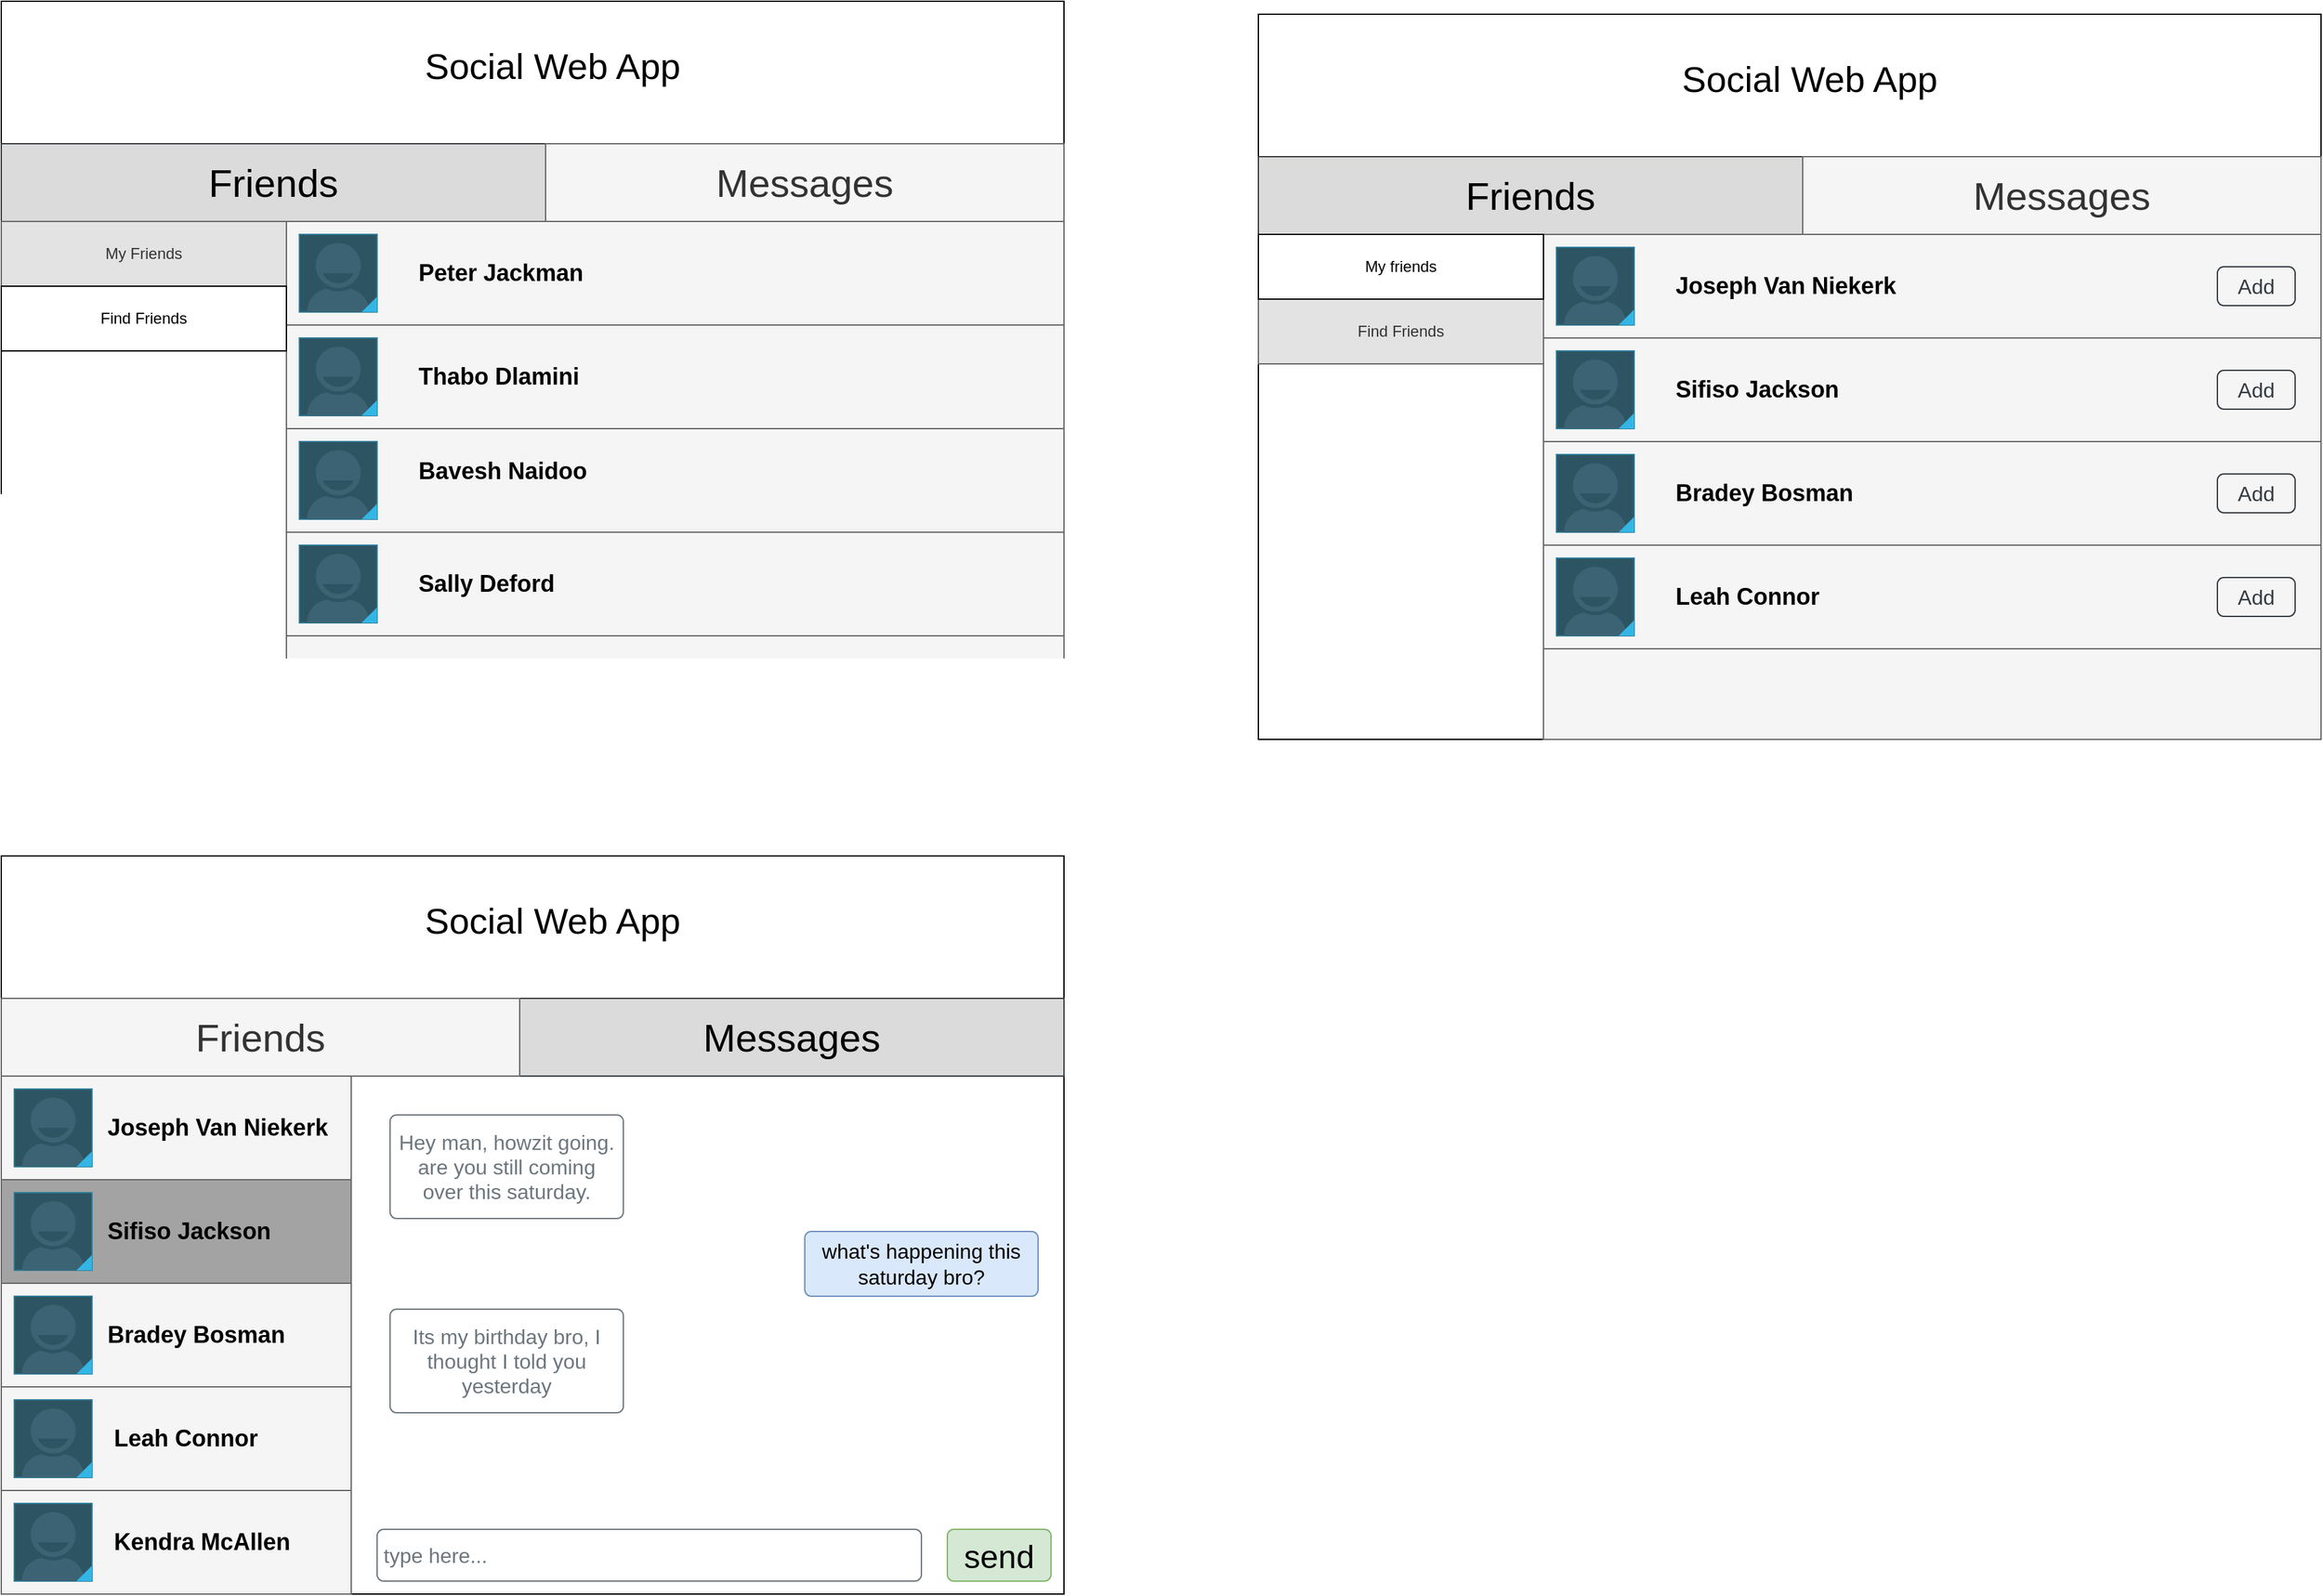 <mxfile version="13.9.9" type="device"><diagram id="fgAXgXyOfDUT4Os04K8f" name="Page-1"><mxGraphModel dx="2715" dy="1590" grid="1" gridSize="10" guides="1" tooltips="1" connect="1" arrows="1" fold="1" page="1" pageScale="1" pageWidth="827" pageHeight="1169" math="0" shadow="0"><root><mxCell id="0"/><mxCell id="1" parent="0"/><mxCell id="bKi56a2Kkz1NWLnt8a-1-1" value="" style="rounded=0;whiteSpace=wrap;html=1;" vertex="1" parent="1"><mxGeometry y="50" width="820" height="560" as="geometry"/></mxCell><mxCell id="bKi56a2Kkz1NWLnt8a-1-2" value="&lt;font style=&quot;font-size: 28px&quot;&gt;Social Web App&lt;/font&gt;" style="text;html=1;align=center;verticalAlign=middle;resizable=0;points=[];autosize=1;" vertex="1" parent="1"><mxGeometry x="320" y="90" width="210" height="20" as="geometry"/></mxCell><mxCell id="bKi56a2Kkz1NWLnt8a-1-5" value="&lt;font style=&quot;font-size: 30px&quot;&gt;Friends&lt;/font&gt;" style="rounded=0;whiteSpace=wrap;html=1;strokeColor=#36393d;fillColor=#DBDBDB;" vertex="1" parent="1"><mxGeometry y="160" width="420" height="60" as="geometry"/></mxCell><mxCell id="bKi56a2Kkz1NWLnt8a-1-7" value="&lt;font style=&quot;font-size: 30px&quot;&gt;Messages&lt;/font&gt;" style="rounded=0;whiteSpace=wrap;html=1;fillColor=#f5f5f5;strokeColor=#666666;fontColor=#333333;" vertex="1" parent="1"><mxGeometry x="420" y="160" width="400" height="60" as="geometry"/></mxCell><mxCell id="bKi56a2Kkz1NWLnt8a-1-9" value="" style="rounded=0;whiteSpace=wrap;html=1;fillColor=#f5f5f5;strokeColor=#666666;fontColor=#333333;" vertex="1" parent="1"><mxGeometry x="220" y="220" width="600" height="390" as="geometry"/></mxCell><mxCell id="bKi56a2Kkz1NWLnt8a-1-10" value="&lt;blockquote style=&quot;margin: 0px 0px 0px 40px ; border: none ; padding: 0px&quot;&gt;&lt;br&gt;&lt;/blockquote&gt;" style="rounded=0;whiteSpace=wrap;html=1;fillColor=#f5f5f5;strokeColor=#666666;fontColor=#333333;align=center;" vertex="1" parent="1"><mxGeometry x="220" y="220" width="600" height="80" as="geometry"/></mxCell><mxCell id="bKi56a2Kkz1NWLnt8a-1-11" value="" style="rounded=0;whiteSpace=wrap;html=1;fillColor=#f5f5f5;strokeColor=#666666;fontColor=#333333;" vertex="1" parent="1"><mxGeometry x="220" y="300" width="600" height="80" as="geometry"/></mxCell><mxCell id="bKi56a2Kkz1NWLnt8a-1-12" value="" style="rounded=0;whiteSpace=wrap;html=1;fillColor=#f5f5f5;strokeColor=#666666;fontColor=#333333;" vertex="1" parent="1"><mxGeometry x="220" y="380" width="600" height="80" as="geometry"/></mxCell><mxCell id="bKi56a2Kkz1NWLnt8a-1-13" value="" style="rounded=0;whiteSpace=wrap;html=1;fillColor=#f5f5f5;strokeColor=#666666;fontColor=#333333;" vertex="1" parent="1"><mxGeometry x="220" y="460" width="600" height="80" as="geometry"/></mxCell><mxCell id="bKi56a2Kkz1NWLnt8a-1-14" value="My Friends" style="rounded=0;whiteSpace=wrap;html=1;strokeColor=#666666;fontColor=#333333;fillColor=#E3E3E3;" vertex="1" parent="1"><mxGeometry y="220" width="220" height="50" as="geometry"/></mxCell><mxCell id="bKi56a2Kkz1NWLnt8a-1-15" value="" style="verticalLabelPosition=bottom;verticalAlign=top;html=1;shadow=0;dashed=0;strokeWidth=1;shape=mxgraph.android.contact_badge_focused;fillColor=#DBDBDB;" vertex="1" parent="1"><mxGeometry x="230" y="230" width="60" height="60" as="geometry"/></mxCell><mxCell id="bKi56a2Kkz1NWLnt8a-1-16" value="" style="verticalLabelPosition=bottom;verticalAlign=top;html=1;shadow=0;dashed=0;strokeWidth=1;shape=mxgraph.android.contact_badge_focused;fillColor=#DBDBDB;" vertex="1" parent="1"><mxGeometry x="230" y="310" width="60" height="60" as="geometry"/></mxCell><mxCell id="bKi56a2Kkz1NWLnt8a-1-17" value="" style="verticalLabelPosition=bottom;verticalAlign=top;html=1;shadow=0;dashed=0;strokeWidth=1;shape=mxgraph.android.contact_badge_focused;fillColor=#DBDBDB;" vertex="1" parent="1"><mxGeometry x="230" y="390" width="60" height="60" as="geometry"/></mxCell><mxCell id="bKi56a2Kkz1NWLnt8a-1-18" value="" style="verticalLabelPosition=bottom;verticalAlign=top;html=1;shadow=0;dashed=0;strokeWidth=1;shape=mxgraph.android.contact_badge_focused;fillColor=#DBDBDB;" vertex="1" parent="1"><mxGeometry x="230" y="470" width="60" height="60" as="geometry"/></mxCell><mxCell id="bKi56a2Kkz1NWLnt8a-1-20" value="Find Friends" style="rounded=0;whiteSpace=wrap;html=1;" vertex="1" parent="1"><mxGeometry y="270" width="220" height="50" as="geometry"/></mxCell><mxCell id="bKi56a2Kkz1NWLnt8a-1-21" value="&lt;div&gt;&lt;span&gt;&lt;b&gt;&lt;font style=&quot;font-size: 18px&quot;&gt;Peter Jackman&lt;/font&gt;&lt;/b&gt;&lt;/span&gt;&lt;/div&gt;" style="text;html=1;align=left;verticalAlign=middle;resizable=0;points=[];autosize=1;" vertex="1" parent="1"><mxGeometry x="320" y="250" width="140" height="20" as="geometry"/></mxCell><mxCell id="bKi56a2Kkz1NWLnt8a-1-22" value="&lt;div&gt;&lt;span style=&quot;font-size: 18px&quot;&gt;&lt;b&gt;Thabo Dlamini&lt;/b&gt;&lt;/span&gt;&lt;/div&gt;" style="text;html=1;align=left;verticalAlign=middle;resizable=0;points=[];autosize=1;" vertex="1" parent="1"><mxGeometry x="320" y="330" width="140" height="20" as="geometry"/></mxCell><mxCell id="bKi56a2Kkz1NWLnt8a-1-23" value="&lt;div&gt;&lt;span style=&quot;font-size: 18px&quot;&gt;&lt;b&gt;Bavesh Naidoo&lt;/b&gt;&lt;/span&gt;&lt;/div&gt;&lt;div&gt;&lt;br&gt;&lt;/div&gt;" style="text;html=1;align=left;verticalAlign=middle;resizable=0;points=[];autosize=1;" vertex="1" parent="1"><mxGeometry x="320" y="400" width="150" height="40" as="geometry"/></mxCell><mxCell id="bKi56a2Kkz1NWLnt8a-1-24" value="&lt;div&gt;&lt;span style=&quot;font-size: 18px&quot;&gt;&lt;b&gt;Sally Deford&lt;/b&gt;&lt;/span&gt;&lt;/div&gt;" style="text;html=1;align=left;verticalAlign=middle;resizable=0;points=[];autosize=1;" vertex="1" parent="1"><mxGeometry x="320" y="490" width="120" height="20" as="geometry"/></mxCell><mxCell id="bKi56a2Kkz1NWLnt8a-1-45" value="" style="rounded=0;whiteSpace=wrap;html=1;" vertex="1" parent="1"><mxGeometry x="970" y="60" width="820" height="560" as="geometry"/></mxCell><mxCell id="bKi56a2Kkz1NWLnt8a-1-46" value="&lt;font style=&quot;font-size: 28px&quot;&gt;Social Web App&lt;/font&gt;" style="text;html=1;align=center;verticalAlign=middle;resizable=0;points=[];autosize=1;" vertex="1" parent="1"><mxGeometry x="1290" y="100" width="210" height="20" as="geometry"/></mxCell><mxCell id="bKi56a2Kkz1NWLnt8a-1-47" value="&lt;font style=&quot;font-size: 30px&quot;&gt;Friends&lt;/font&gt;" style="rounded=0;whiteSpace=wrap;html=1;strokeColor=#36393d;fillColor=#DBDBDB;" vertex="1" parent="1"><mxGeometry x="970" y="170" width="420" height="60" as="geometry"/></mxCell><mxCell id="bKi56a2Kkz1NWLnt8a-1-48" value="&lt;font style=&quot;font-size: 30px&quot;&gt;Messages&lt;/font&gt;" style="rounded=0;whiteSpace=wrap;html=1;fillColor=#f5f5f5;strokeColor=#666666;fontColor=#333333;" vertex="1" parent="1"><mxGeometry x="1390" y="170" width="400" height="60" as="geometry"/></mxCell><mxCell id="bKi56a2Kkz1NWLnt8a-1-49" value="" style="rounded=0;whiteSpace=wrap;html=1;fillColor=#f5f5f5;strokeColor=#666666;fontColor=#333333;" vertex="1" parent="1"><mxGeometry x="1190" y="230" width="600" height="390" as="geometry"/></mxCell><mxCell id="bKi56a2Kkz1NWLnt8a-1-50" value="&lt;blockquote style=&quot;margin: 0px 0px 0px 40px ; border: none ; padding: 0px&quot;&gt;&lt;br&gt;&lt;/blockquote&gt;" style="rounded=0;whiteSpace=wrap;html=1;fillColor=#f5f5f5;strokeColor=#666666;fontColor=#333333;align=center;" vertex="1" parent="1"><mxGeometry x="1190" y="230" width="600" height="80" as="geometry"/></mxCell><mxCell id="bKi56a2Kkz1NWLnt8a-1-51" value="" style="rounded=0;whiteSpace=wrap;html=1;fillColor=#f5f5f5;strokeColor=#666666;fontColor=#333333;" vertex="1" parent="1"><mxGeometry x="1190" y="310" width="600" height="80" as="geometry"/></mxCell><mxCell id="bKi56a2Kkz1NWLnt8a-1-52" value="" style="rounded=0;whiteSpace=wrap;html=1;fillColor=#f5f5f5;strokeColor=#666666;fontColor=#333333;" vertex="1" parent="1"><mxGeometry x="1190" y="390" width="600" height="80" as="geometry"/></mxCell><mxCell id="bKi56a2Kkz1NWLnt8a-1-53" value="" style="rounded=0;whiteSpace=wrap;html=1;fillColor=#f5f5f5;strokeColor=#666666;fontColor=#333333;" vertex="1" parent="1"><mxGeometry x="1190" y="470" width="600" height="80" as="geometry"/></mxCell><mxCell id="bKi56a2Kkz1NWLnt8a-1-54" value="Find Friends" style="rounded=0;whiteSpace=wrap;html=1;strokeColor=#666666;fontColor=#333333;fillColor=#E3E3E3;" vertex="1" parent="1"><mxGeometry x="970" y="280" width="220" height="50" as="geometry"/></mxCell><mxCell id="bKi56a2Kkz1NWLnt8a-1-55" value="" style="verticalLabelPosition=bottom;verticalAlign=top;html=1;shadow=0;dashed=0;strokeWidth=1;shape=mxgraph.android.contact_badge_focused;fillColor=#DBDBDB;" vertex="1" parent="1"><mxGeometry x="1200" y="240" width="60" height="60" as="geometry"/></mxCell><mxCell id="bKi56a2Kkz1NWLnt8a-1-56" value="" style="verticalLabelPosition=bottom;verticalAlign=top;html=1;shadow=0;dashed=0;strokeWidth=1;shape=mxgraph.android.contact_badge_focused;fillColor=#DBDBDB;" vertex="1" parent="1"><mxGeometry x="1200" y="320" width="60" height="60" as="geometry"/></mxCell><mxCell id="bKi56a2Kkz1NWLnt8a-1-57" value="" style="verticalLabelPosition=bottom;verticalAlign=top;html=1;shadow=0;dashed=0;strokeWidth=1;shape=mxgraph.android.contact_badge_focused;fillColor=#DBDBDB;" vertex="1" parent="1"><mxGeometry x="1200" y="400" width="60" height="60" as="geometry"/></mxCell><mxCell id="bKi56a2Kkz1NWLnt8a-1-58" value="" style="verticalLabelPosition=bottom;verticalAlign=top;html=1;shadow=0;dashed=0;strokeWidth=1;shape=mxgraph.android.contact_badge_focused;fillColor=#DBDBDB;" vertex="1" parent="1"><mxGeometry x="1200" y="480" width="60" height="60" as="geometry"/></mxCell><mxCell id="bKi56a2Kkz1NWLnt8a-1-59" value="My friends" style="rounded=0;whiteSpace=wrap;html=1;" vertex="1" parent="1"><mxGeometry x="970" y="230" width="220" height="50" as="geometry"/></mxCell><mxCell id="bKi56a2Kkz1NWLnt8a-1-60" value="&lt;div&gt;&lt;span&gt;&lt;b&gt;&lt;font style=&quot;font-size: 18px&quot;&gt;Joseph Van Niekerk&lt;/font&gt;&lt;/b&gt;&lt;/span&gt;&lt;/div&gt;" style="text;html=1;align=left;verticalAlign=middle;resizable=0;points=[];autosize=1;" vertex="1" parent="1"><mxGeometry x="1290" y="260" width="190" height="20" as="geometry"/></mxCell><mxCell id="bKi56a2Kkz1NWLnt8a-1-61" value="&lt;div&gt;&lt;span style=&quot;font-size: 18px&quot;&gt;&lt;b&gt;Sifiso Jackson&lt;/b&gt;&lt;/span&gt;&lt;/div&gt;" style="text;html=1;align=left;verticalAlign=middle;resizable=0;points=[];autosize=1;" vertex="1" parent="1"><mxGeometry x="1290" y="340" width="140" height="20" as="geometry"/></mxCell><mxCell id="bKi56a2Kkz1NWLnt8a-1-62" value="&lt;div&gt;&lt;span style=&quot;font-size: 18px&quot;&gt;&lt;b&gt;Bradey Bosman&lt;/b&gt;&lt;/span&gt;&lt;/div&gt;" style="text;html=1;align=left;verticalAlign=middle;resizable=0;points=[];autosize=1;" vertex="1" parent="1"><mxGeometry x="1290" y="420" width="150" height="20" as="geometry"/></mxCell><mxCell id="bKi56a2Kkz1NWLnt8a-1-63" value="&lt;span style=&quot;font-size: 18px&quot;&gt;&lt;b&gt;Leah Connor&lt;/b&gt;&lt;/span&gt;" style="text;html=1;align=left;verticalAlign=middle;resizable=0;points=[];autosize=1;" vertex="1" parent="1"><mxGeometry x="1290" y="500" width="130" height="20" as="geometry"/></mxCell><mxCell id="bKi56a2Kkz1NWLnt8a-1-64" value="Add" style="html=1;shadow=0;dashed=0;shape=mxgraph.bootstrap.rrect;rSize=5;strokeColor=#343A40;strokeWidth=1;fillColor=none;fontColor=#343A40;whiteSpace=wrap;align=center;verticalAlign=middle;spacingLeft=0;fontStyle=0;fontSize=16;spacing=5;" vertex="1" parent="1"><mxGeometry x="1710" y="255" width="60" height="30" as="geometry"/></mxCell><mxCell id="bKi56a2Kkz1NWLnt8a-1-65" value="Add" style="html=1;shadow=0;dashed=0;shape=mxgraph.bootstrap.rrect;rSize=5;strokeColor=#343A40;strokeWidth=1;fillColor=none;fontColor=#343A40;whiteSpace=wrap;align=center;verticalAlign=middle;spacingLeft=0;fontStyle=0;fontSize=16;spacing=5;" vertex="1" parent="1"><mxGeometry x="1710" y="335" width="60" height="30" as="geometry"/></mxCell><mxCell id="bKi56a2Kkz1NWLnt8a-1-66" value="Add" style="html=1;shadow=0;dashed=0;shape=mxgraph.bootstrap.rrect;rSize=5;strokeColor=#343A40;strokeWidth=1;fillColor=none;fontColor=#343A40;whiteSpace=wrap;align=center;verticalAlign=middle;spacingLeft=0;fontStyle=0;fontSize=16;spacing=5;" vertex="1" parent="1"><mxGeometry x="1710" y="415" width="60" height="30" as="geometry"/></mxCell><mxCell id="bKi56a2Kkz1NWLnt8a-1-67" value="Add" style="html=1;shadow=0;dashed=0;shape=mxgraph.bootstrap.rrect;rSize=5;strokeColor=#343A40;strokeWidth=1;fillColor=none;fontColor=#343A40;whiteSpace=wrap;align=center;verticalAlign=middle;spacingLeft=0;fontStyle=0;fontSize=16;spacing=5;" vertex="1" parent="1"><mxGeometry x="1710" y="495" width="60" height="30" as="geometry"/></mxCell><mxCell id="bKi56a2Kkz1NWLnt8a-1-68" value="" style="rounded=0;whiteSpace=wrap;html=1;" vertex="1" parent="1"><mxGeometry y="710" width="820" height="570" as="geometry"/></mxCell><mxCell id="bKi56a2Kkz1NWLnt8a-1-69" value="&lt;font style=&quot;font-size: 28px&quot;&gt;Social Web App&lt;/font&gt;" style="text;html=1;align=center;verticalAlign=middle;resizable=0;points=[];autosize=1;" vertex="1" parent="1"><mxGeometry x="320" y="750" width="210" height="20" as="geometry"/></mxCell><mxCell id="bKi56a2Kkz1NWLnt8a-1-70" value="&lt;font style=&quot;font-size: 30px&quot;&gt;Messages&lt;/font&gt;" style="rounded=0;whiteSpace=wrap;html=1;strokeColor=#36393d;fillColor=#DBDBDB;" vertex="1" parent="1"><mxGeometry x="400" y="820" width="420" height="60" as="geometry"/></mxCell><mxCell id="bKi56a2Kkz1NWLnt8a-1-71" value="&lt;font style=&quot;font-size: 30px&quot;&gt;Friends&lt;/font&gt;" style="rounded=0;whiteSpace=wrap;html=1;fillColor=#f5f5f5;strokeColor=#666666;fontColor=#333333;" vertex="1" parent="1"><mxGeometry y="820" width="400" height="60" as="geometry"/></mxCell><mxCell id="bKi56a2Kkz1NWLnt8a-1-73" value="&lt;blockquote style=&quot;margin: 0px 0px 0px 40px ; border: none ; padding: 0px&quot;&gt;&lt;br&gt;&lt;/blockquote&gt;" style="rounded=0;whiteSpace=wrap;html=1;fillColor=#f5f5f5;strokeColor=#666666;fontColor=#333333;align=center;" vertex="1" parent="1"><mxGeometry y="880" width="270" height="80" as="geometry"/></mxCell><mxCell id="bKi56a2Kkz1NWLnt8a-1-74" value="" style="rounded=0;whiteSpace=wrap;html=1;strokeColor=#666666;fontColor=#333333;fillColor=#A3A3A3;" vertex="1" parent="1"><mxGeometry y="960" width="270" height="80" as="geometry"/></mxCell><mxCell id="bKi56a2Kkz1NWLnt8a-1-75" value="" style="rounded=0;whiteSpace=wrap;html=1;fillColor=#f5f5f5;strokeColor=#666666;fontColor=#333333;" vertex="1" parent="1"><mxGeometry y="1040" width="270" height="80" as="geometry"/></mxCell><mxCell id="bKi56a2Kkz1NWLnt8a-1-76" value="" style="rounded=0;whiteSpace=wrap;html=1;fillColor=#f5f5f5;strokeColor=#666666;fontColor=#333333;" vertex="1" parent="1"><mxGeometry y="1120" width="270" height="80" as="geometry"/></mxCell><mxCell id="bKi56a2Kkz1NWLnt8a-1-78" value="" style="verticalLabelPosition=bottom;verticalAlign=top;html=1;shadow=0;dashed=0;strokeWidth=1;shape=mxgraph.android.contact_badge_focused;fillColor=#DBDBDB;" vertex="1" parent="1"><mxGeometry x="10" y="890" width="60" height="60" as="geometry"/></mxCell><mxCell id="bKi56a2Kkz1NWLnt8a-1-79" value="" style="verticalLabelPosition=bottom;verticalAlign=top;html=1;shadow=0;dashed=0;strokeWidth=1;shape=mxgraph.android.contact_badge_focused;fillColor=#DBDBDB;" vertex="1" parent="1"><mxGeometry x="10" y="970" width="60" height="60" as="geometry"/></mxCell><mxCell id="bKi56a2Kkz1NWLnt8a-1-80" value="" style="verticalLabelPosition=bottom;verticalAlign=top;html=1;shadow=0;dashed=0;strokeWidth=1;shape=mxgraph.android.contact_badge_focused;fillColor=#DBDBDB;" vertex="1" parent="1"><mxGeometry x="10" y="1050" width="60" height="60" as="geometry"/></mxCell><mxCell id="bKi56a2Kkz1NWLnt8a-1-81" value="" style="verticalLabelPosition=bottom;verticalAlign=top;html=1;shadow=0;dashed=0;strokeWidth=1;shape=mxgraph.android.contact_badge_focused;fillColor=#DBDBDB;" vertex="1" parent="1"><mxGeometry x="10" y="1130" width="60" height="60" as="geometry"/></mxCell><mxCell id="bKi56a2Kkz1NWLnt8a-1-83" value="&lt;div&gt;&lt;span&gt;&lt;b&gt;&lt;font style=&quot;font-size: 18px&quot;&gt;Joseph Van Niekerk&lt;/font&gt;&lt;/b&gt;&lt;/span&gt;&lt;/div&gt;" style="text;html=1;align=left;verticalAlign=middle;resizable=0;points=[];autosize=1;" vertex="1" parent="1"><mxGeometry x="80" y="910" width="190" height="20" as="geometry"/></mxCell><mxCell id="bKi56a2Kkz1NWLnt8a-1-84" value="&lt;div&gt;&lt;span style=&quot;font-size: 18px&quot;&gt;&lt;b&gt;Sifiso Jackson&lt;/b&gt;&lt;/span&gt;&lt;/div&gt;" style="text;html=1;align=left;verticalAlign=middle;resizable=0;points=[];autosize=1;" vertex="1" parent="1"><mxGeometry x="80" y="990" width="140" height="20" as="geometry"/></mxCell><mxCell id="bKi56a2Kkz1NWLnt8a-1-85" value="&lt;div&gt;&lt;span style=&quot;font-size: 18px&quot;&gt;&lt;b&gt;Bradey Bosman&lt;/b&gt;&lt;/span&gt;&lt;/div&gt;" style="text;html=1;align=left;verticalAlign=middle;resizable=0;points=[];autosize=1;" vertex="1" parent="1"><mxGeometry x="80" y="1070" width="150" height="20" as="geometry"/></mxCell><mxCell id="bKi56a2Kkz1NWLnt8a-1-86" value="&lt;span style=&quot;font-size: 18px&quot;&gt;&lt;b&gt;Leah Connor&lt;/b&gt;&lt;/span&gt;" style="text;html=1;align=left;verticalAlign=middle;resizable=0;points=[];autosize=1;" vertex="1" parent="1"><mxGeometry x="85" y="1150" width="130" height="20" as="geometry"/></mxCell><mxCell id="bKi56a2Kkz1NWLnt8a-1-92" value="" style="rounded=0;whiteSpace=wrap;html=1;fillColor=#f5f5f5;strokeColor=#666666;fontColor=#333333;" vertex="1" parent="1"><mxGeometry y="1200" width="270" height="80" as="geometry"/></mxCell><mxCell id="bKi56a2Kkz1NWLnt8a-1-91" value="" style="verticalLabelPosition=bottom;verticalAlign=top;html=1;shadow=0;dashed=0;strokeWidth=1;shape=mxgraph.android.contact_badge_focused;fillColor=#DBDBDB;" vertex="1" parent="1"><mxGeometry x="10" y="1210" width="60" height="60" as="geometry"/></mxCell><mxCell id="bKi56a2Kkz1NWLnt8a-1-93" value="&lt;span style=&quot;font-size: 18px&quot;&gt;&lt;b&gt;Kendra McAllen&lt;/b&gt;&lt;/span&gt;" style="text;html=1;align=left;verticalAlign=middle;resizable=0;points=[];autosize=1;" vertex="1" parent="1"><mxGeometry x="85" y="1230" width="150" height="20" as="geometry"/></mxCell><mxCell id="bKi56a2Kkz1NWLnt8a-1-94" value="Hey man, howzit going. are you still coming over this saturday." style="html=1;shadow=0;dashed=0;shape=mxgraph.bootstrap.rrect;rSize=5;strokeColor=#6C767D;strokeWidth=1;fillColor=none;fontColor=#6C767D;whiteSpace=wrap;align=center;verticalAlign=middle;spacingLeft=0;fontStyle=0;fontSize=16;spacing=5;" vertex="1" parent="1"><mxGeometry x="300" y="910" width="180" height="80" as="geometry"/></mxCell><mxCell id="bKi56a2Kkz1NWLnt8a-1-95" value="what's happening this saturday bro?" style="html=1;shadow=0;dashed=0;shape=mxgraph.bootstrap.rrect;rSize=5;strokeColor=#6c8ebf;strokeWidth=1;fillColor=#dae8fc;whiteSpace=wrap;align=center;verticalAlign=middle;spacingLeft=0;fontStyle=0;fontSize=16;spacing=5;" vertex="1" parent="1"><mxGeometry x="620" y="1000" width="180" height="50" as="geometry"/></mxCell><mxCell id="bKi56a2Kkz1NWLnt8a-1-96" value="Its my birthday bro, I thought I told you yesterday" style="html=1;shadow=0;dashed=0;shape=mxgraph.bootstrap.rrect;rSize=5;strokeColor=#6C767D;strokeWidth=1;fillColor=none;fontColor=#6C767D;whiteSpace=wrap;align=center;verticalAlign=middle;spacingLeft=0;fontStyle=0;fontSize=16;spacing=5;" vertex="1" parent="1"><mxGeometry x="300" y="1060" width="180" height="80" as="geometry"/></mxCell><mxCell id="bKi56a2Kkz1NWLnt8a-1-97" value="type here..." style="html=1;shadow=0;dashed=0;shape=mxgraph.bootstrap.rrect;rSize=5;strokeColor=#6C767D;strokeWidth=1;fillColor=none;fontColor=#6C767D;whiteSpace=wrap;align=left;verticalAlign=middle;spacingLeft=0;fontStyle=0;fontSize=16;spacing=5;" vertex="1" parent="1"><mxGeometry x="290" y="1230" width="420" height="40" as="geometry"/></mxCell><mxCell id="bKi56a2Kkz1NWLnt8a-1-98" value="&lt;font style=&quot;font-size: 25px&quot;&gt;send&lt;/font&gt;" style="html=1;shadow=0;dashed=0;shape=mxgraph.bootstrap.rrect;rSize=5;strokeColor=#82b366;strokeWidth=1;fillColor=#d5e8d4;whiteSpace=wrap;align=center;verticalAlign=middle;spacingLeft=0;fontStyle=0;fontSize=16;spacing=5;" vertex="1" parent="1"><mxGeometry x="730" y="1230" width="80" height="40" as="geometry"/></mxCell></root></mxGraphModel></diagram></mxfile>